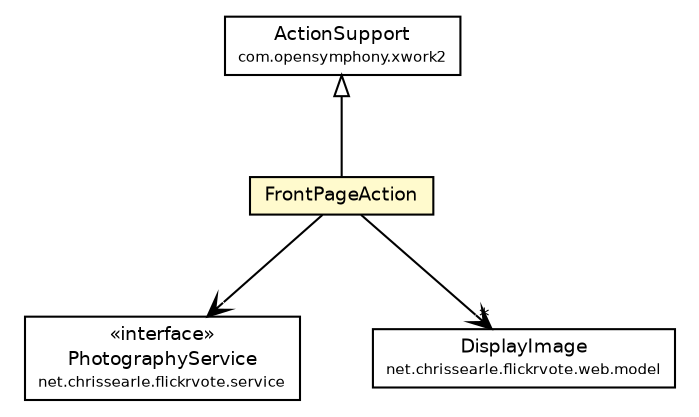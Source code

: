#!/usr/local/bin/dot
#
# Class diagram 
# Generated by UmlGraph version 4.6 (http://www.spinellis.gr/sw/umlgraph)
#

digraph G {
	edge [fontname="Helvetica",fontsize=10,labelfontname="Helvetica",labelfontsize=10];
	node [fontname="Helvetica",fontsize=10,shape=plaintext];
	// net.chrissearle.flickrvote.service.PhotographyService
	c8366 [label=<<table border="0" cellborder="1" cellspacing="0" cellpadding="2" port="p" href="../../service/PhotographyService.html">
		<tr><td><table border="0" cellspacing="0" cellpadding="1">
			<tr><td> &laquo;interface&raquo; </td></tr>
			<tr><td> PhotographyService </td></tr>
			<tr><td><font point-size="7.0"> net.chrissearle.flickrvote.service </font></td></tr>
		</table></td></tr>
		</table>>, fontname="Helvetica", fontcolor="black", fontsize=9.0];
	// net.chrissearle.flickrvote.web.admin.FrontPageAction
	c8394 [label=<<table border="0" cellborder="1" cellspacing="0" cellpadding="2" port="p" bgcolor="lemonChiffon" href="./FrontPageAction.html">
		<tr><td><table border="0" cellspacing="0" cellpadding="1">
			<tr><td> FrontPageAction </td></tr>
		</table></td></tr>
		</table>>, fontname="Helvetica", fontcolor="black", fontsize=9.0];
	// net.chrissearle.flickrvote.web.model.DisplayImage
	c8417 [label=<<table border="0" cellborder="1" cellspacing="0" cellpadding="2" port="p" href="../model/DisplayImage.html">
		<tr><td><table border="0" cellspacing="0" cellpadding="1">
			<tr><td> DisplayImage </td></tr>
			<tr><td><font point-size="7.0"> net.chrissearle.flickrvote.web.model </font></td></tr>
		</table></td></tr>
		</table>>, fontname="Helvetica", fontcolor="black", fontsize=9.0];
	//net.chrissearle.flickrvote.web.admin.FrontPageAction extends com.opensymphony.xwork2.ActionSupport
	c8435:p -> c8394:p [dir=back,arrowtail=empty];
	// net.chrissearle.flickrvote.web.admin.FrontPageAction NAVASSOC net.chrissearle.flickrvote.service.PhotographyService
	c8394:p -> c8366:p [taillabel="", label="", headlabel="", fontname="Helvetica", fontcolor="black", fontsize=10.0, color="black", arrowhead=open];
	// net.chrissearle.flickrvote.web.admin.FrontPageAction NAVASSOC net.chrissearle.flickrvote.web.model.DisplayImage
	c8394:p -> c8417:p [taillabel="", label="", headlabel="*", fontname="Helvetica", fontcolor="black", fontsize=10.0, color="black", arrowhead=open];
	// com.opensymphony.xwork2.ActionSupport
	c8435 [label=<<table border="0" cellborder="1" cellspacing="0" cellpadding="2" port="p">
		<tr><td><table border="0" cellspacing="0" cellpadding="1">
			<tr><td> ActionSupport </td></tr>
			<tr><td><font point-size="7.0"> com.opensymphony.xwork2 </font></td></tr>
		</table></td></tr>
		</table>>, fontname="Helvetica", fontcolor="black", fontsize=9.0];
}

